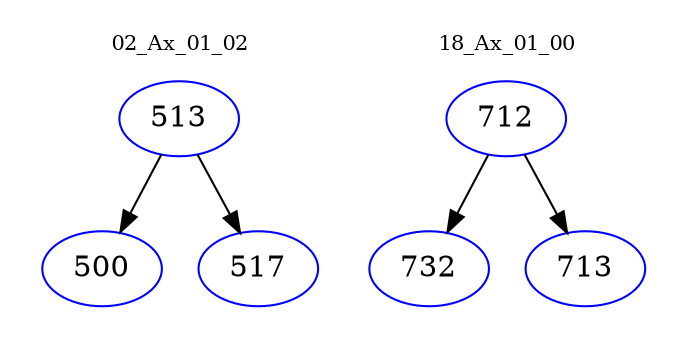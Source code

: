 digraph{
subgraph cluster_0 {
color = white
label = "02_Ax_01_02";
fontsize=10;
T0_513 [label="513", color="blue"]
T0_513 -> T0_500 [color="black"]
T0_500 [label="500", color="blue"]
T0_513 -> T0_517 [color="black"]
T0_517 [label="517", color="blue"]
}
subgraph cluster_1 {
color = white
label = "18_Ax_01_00";
fontsize=10;
T1_712 [label="712", color="blue"]
T1_712 -> T1_732 [color="black"]
T1_732 [label="732", color="blue"]
T1_712 -> T1_713 [color="black"]
T1_713 [label="713", color="blue"]
}
}
